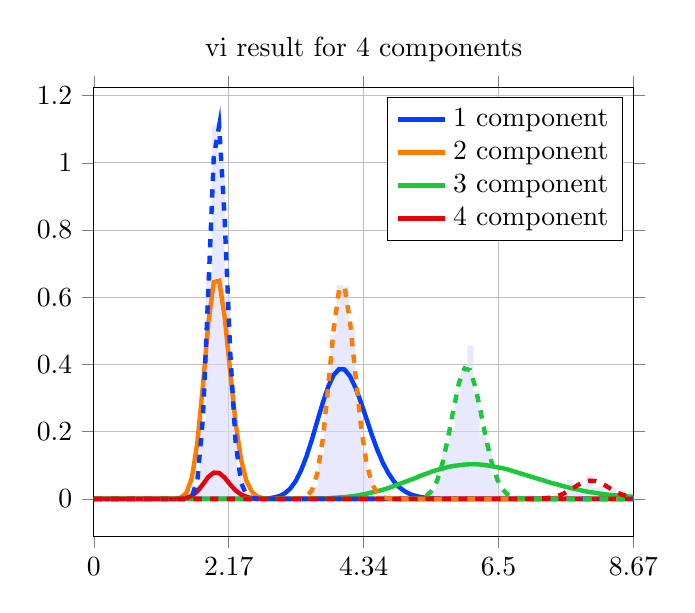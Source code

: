 \begin{tikzpicture}
\begin{axis}[title={vi result for 4 components}, yticklabel style={/pgf/number format/fixed,
            /pgf/number format/precision=3}, grid={major}, yminorgrids={true}, tick align={outside}, xtick={0.0,2.168,4.335,6.503,8.671}, xmin={0.0}, xmax={8.671}, scaled y ticks={false}]
    \addplot[ybar interval, fill={blue!15}, forget plot, opacity={0.6}, draw={none}, bar width={5.0e-6}]
        table[row sep={\\}]
        {
            \\
            1.5  0.012  \\
            1.6  0.04  \\
            1.7  0.22  \\
            1.8  0.676  \\
            1.9  1.112  \\
            2.0  1.0  \\
            2.1  0.604  \\
            2.2  0.26  \\
            2.3  0.068  \\
            2.4  0.016  \\
            2.5  0.0  \\
            2.6  0.0  \\
            2.7  0.0  \\
            2.8  0.0  \\
            2.9  0.0  \\
            3.0  0.0  \\
            3.1  0.0  \\
            3.2  0.0  \\
            3.3  0.0  \\
            3.4  0.004  \\
            3.5  0.036  \\
            3.6  0.132  \\
            3.7  0.304  \\
            3.8  0.488  \\
            3.9  0.636  \\
            4.0  0.632  \\
            4.1  0.504  \\
            4.2  0.292  \\
            4.3  0.144  \\
            4.4  0.06  \\
            4.5  0.02  \\
            4.6  0.012  \\
            4.7  0.004  \\
            4.8  0.0  \\
            4.9  0.0  \\
            5.0  0.0  \\
            5.1  0.004  \\
            5.2  0.004  \\
            5.3  0.0  \\
            5.4  0.028  \\
            5.5  0.06  \\
            5.6  0.144  \\
            5.7  0.196  \\
            5.8  0.32  \\
            5.9  0.384  \\
            6.0  0.456  \\
            6.1  0.32  \\
            6.2  0.192  \\
            6.3  0.16  \\
            6.4  0.056  \\
            6.5  0.028  \\
            6.6  0.02  \\
            6.7  0.0  \\
            6.8  0.0  \\
            6.9  0.0  \\
            7.0  0.0  \\
            7.1  0.0  \\
            7.2  0.0  \\
            7.3  0.004  \\
            7.4  0.012  \\
            7.5  0.008  \\
            7.6  0.056  \\
            7.7  0.02  \\
            7.8  0.028  \\
            7.9  0.068  \\
            8.0  0.032  \\
            8.1  0.036  \\
            8.2  0.02  \\
            8.3  0.032  \\
            8.4  0.012  \\
            8.5  0.016  \\
            8.6  0.008  \\
            8.7  0.0  \\
        }
        ;
    \addplot[style={{ultra thick}}, color={rgb,1:red,0.008;green,0.243;blue,1.0}]
        table[row sep={\\}]
        {
            \\
            0.0  0.0  \\
            0.088  1.27e-126  \\
            0.175  6.014e-97  \\
            0.263  5.42e-80  \\
            0.35  3.026e-68  \\
            0.438  2.366e-59  \\
            0.526  2.899e-52  \\
            0.613  2.017e-46  \\
            0.701  1.72e-41  \\
            0.788  2.951e-37  \\
            0.876  1.429e-33  \\
            0.963  2.488e-30  \\
            1.051  1.861e-27  \\
            1.139  6.846e-25  \\
            1.226  1.376e-22  \\
            1.314  1.644e-20  \\
            1.401  1.247e-18  \\
            1.489  6.354e-17  \\
            1.577  2.274e-15  \\
            1.664  5.943e-14  \\
            1.752  1.171e-12  \\
            1.839  1.788e-11  \\
            1.927  2.166e-10  \\
            2.014  2.127e-9  \\
            2.102  1.722e-8  \\
            2.19  1.168e-7  \\
            2.277  6.732e-7  \\
            2.365  3.337e-6  \\
            2.452  1.438e-5  \\
            2.54  5.444e-5  \\
            2.628  0.0  \\
            2.715  0.001  \\
            2.803  0.001  \\
            2.89  0.004  \\
            2.978  0.008  \\
            3.065  0.016  \\
            3.153  0.03  \\
            3.241  0.052  \\
            3.328  0.084  \\
            3.416  0.126  \\
            3.503  0.176  \\
            3.591  0.232  \\
            3.679  0.286  \\
            3.766  0.334  \\
            3.854  0.369  \\
            3.941  0.386  \\
            4.029  0.385  \\
            4.116  0.365  \\
            4.204  0.331  \\
            4.292  0.287  \\
            4.379  0.239  \\
            4.467  0.19  \\
            4.554  0.146  \\
            4.642  0.108  \\
            4.73  0.077  \\
            4.817  0.053  \\
            4.905  0.035  \\
            4.992  0.023  \\
            5.08  0.014  \\
            5.168  0.009  \\
            5.255  0.005  \\
            5.343  0.003  \\
            5.43  0.002  \\
            5.518  0.001  \\
            5.605  0.0  \\
            5.693  0.0  \\
            5.781  0.0  \\
            5.868  5.865e-5  \\
            5.956  2.817e-5  \\
            6.043  1.324e-5  \\
            6.131  6.088e-6  \\
            6.219  2.742e-6  \\
            6.306  1.211e-6  \\
            6.394  5.24e-7  \\
            6.481  2.225e-7  \\
            6.569  9.277e-8  \\
            6.656  3.798e-8  \\
            6.744  1.527e-8  \\
            6.832  6.039e-9  \\
            6.919  2.348e-9  \\
            7.007  8.982e-10  \\
            7.094  3.381e-10  \\
            7.182  1.253e-10  \\
            7.27  4.576e-11  \\
            7.357  1.646e-11  \\
            7.445  5.838e-12  \\
            7.532  2.041e-12  \\
            7.62  7.039e-13  \\
            7.707  2.395e-13  \\
            7.795  8.043e-14  \\
            7.883  2.666e-14  \\
            7.97  8.729e-15  \\
            8.058  2.823e-15  \\
            8.145  9.019e-16  \\
            8.233  2.848e-16  \\
            8.321  8.889e-17  \\
            8.408  2.744e-17  \\
            8.496  8.375e-18  \\
            8.583  2.529e-18  \\
            8.671  7.557e-19  \\
        }
        ;
    \addlegendentry {1 component}
    \addplot[style={{ultra thick}}, color={rgb,1:red,1.0;green,0.486;blue,0.0}]
        table[row sep={\\}]
        {
            \\
            0.0  0.0  \\
            0.088  2.46e-94  \\
            0.175  2.906e-66  \\
            0.263  1.223e-50  \\
            0.35  4.122e-40  \\
            0.438  2.239e-32  \\
            0.526  2.083e-26  \\
            0.613  1.17e-21  \\
            0.701  8.428e-18  \\
            0.788  1.264e-14  \\
            0.876  5.496e-12  \\
            0.963  8.782e-10  \\
            1.051  6.138e-8  \\
            1.139  2.142e-6  \\
            1.226  4.14e-5  \\
            1.314  0.0  \\
            1.401  0.004  \\
            1.489  0.018  \\
            1.577  0.064  \\
            1.664  0.169  \\
            1.752  0.336  \\
            1.839  0.522  \\
            1.927  0.645  \\
            2.014  0.649  \\
            2.102  0.541  \\
            2.19  0.38  \\
            2.277  0.227  \\
            2.365  0.117  \\
            2.452  0.053  \\
            2.54  0.021  \\
            2.628  0.007  \\
            2.715  0.002  \\
            2.803  0.001  \\
            2.89  0.0  \\
            2.978  3.969e-5  \\
            3.065  8.558e-6  \\
            3.153  1.701e-6  \\
            3.241  3.131e-7  \\
            3.328  5.358e-8  \\
            3.416  8.557e-9  \\
            3.503  1.28e-9  \\
            3.591  1.799e-10  \\
            3.679  2.383e-11  \\
            3.766  2.983e-12  \\
            3.854  3.539e-13  \\
            3.941  3.987e-14  \\
            4.029  4.276e-15  \\
            4.116  4.375e-16  \\
            4.204  4.279e-17  \\
            4.292  4.008e-18  \\
            4.379  3.602e-19  \\
            4.467  3.11e-20  \\
            4.554  2.584e-21  \\
            4.642  2.07e-22  \\
            4.73  1.6e-23  \\
            4.817  1.195e-24  \\
            4.905  8.64e-26  \\
            4.992  6.05e-27  \\
            5.08  4.109e-28  \\
            5.168  2.709e-29  \\
            5.255  1.735e-30  \\
            5.343  1.081e-31  \\
            5.43  6.561e-33  \\
            5.518  3.878e-34  \\
            5.605  2.236e-35  \\
            5.693  1.258e-36  \\
            5.781  6.914e-38  \\
            5.868  3.714e-39  \\
            5.956  1.951e-40  \\
            6.043  1.003e-41  \\
            6.131  5.05e-43  \\
            6.219  2.491e-44  \\
            6.306  1.205e-45  \\
            6.394  5.717e-47  \\
            6.481  2.662e-48  \\
            6.569  1.218e-49  \\
            6.656  5.47e-51  \\
            6.744  2.415e-52  \\
            6.832  1.049e-53  \\
            6.919  4.48e-55  \\
            7.007  1.883e-56  \\
            7.094  7.795e-58  \\
            7.182  3.178e-59  \\
            7.27  1.276e-60  \\
            7.357  5.053e-62  \\
            7.445  1.973e-63  \\
            7.532  7.595e-65  \\
            7.62  2.885e-66  \\
            7.707  1.081e-67  \\
            7.795  4.002e-69  \\
            7.883  1.463e-70  \\
            7.97  5.28e-72  \\
            8.058  1.883e-73  \\
            8.145  6.639e-75  \\
            8.233  2.313e-76  \\
            8.321  7.971e-78  \\
            8.408  2.716e-79  \\
            8.496  9.157e-81  \\
            8.583  3.055e-82  \\
            8.671  1.008e-83  \\
        }
        ;
    \addlegendentry {2 component}
    \addplot[style={{ultra thick}}, color={rgb,1:red,0.102;green,0.788;blue,0.22}]
        table[row sep={\\}]
        {
            \\
            0.0  0.0  \\
            0.088  3.164e-58  \\
            0.175  1.938e-46  \\
            0.263  1.198e-39  \\
            0.35  6.672e-35  \\
            0.438  2.813e-31  \\
            0.526  2.318e-28  \\
            0.613  6.193e-26  \\
            0.701  7.254e-24  \\
            0.788  4.526e-22  \\
            0.876  1.719e-20  \\
            0.963  4.366e-19  \\
            1.051  7.959e-18  \\
            1.139  1.098e-16  \\
            1.226  1.195e-15  \\
            1.314  1.06e-14  \\
            1.401  7.865e-14  \\
            1.489  4.992e-13  \\
            1.577  2.758e-12  \\
            1.664  1.347e-11  \\
            1.752  5.885e-11  \\
            1.839  2.327e-10  \\
            1.927  8.402e-10  \\
            2.014  2.793e-9  \\
            2.102  8.607e-9  \\
            2.19  2.474e-8  \\
            2.277  6.673e-8  \\
            2.365  1.696e-7  \\
            2.452  4.081e-7  \\
            2.54  9.329e-7  \\
            2.628  2.034e-6  \\
            2.715  4.241e-6  \\
            2.803  8.482e-6  \\
            2.89  1.632e-5  \\
            2.978  3.025e-5  \\
            3.065  5.418e-5  \\
            3.153  9.393e-5  \\
            3.241  0.0  \\
            3.328  0.0  \\
            3.416  0.0  \\
            3.503  0.001  \\
            3.591  0.001  \\
            3.679  0.001  \\
            3.766  0.002  \\
            3.854  0.003  \\
            3.941  0.004  \\
            4.029  0.005  \\
            4.116  0.007  \\
            4.204  0.009  \\
            4.292  0.012  \\
            4.379  0.015  \\
            4.467  0.019  \\
            4.554  0.023  \\
            4.642  0.027  \\
            4.73  0.032  \\
            4.817  0.038  \\
            4.905  0.044  \\
            4.992  0.05  \\
            5.08  0.056  \\
            5.168  0.062  \\
            5.255  0.069  \\
            5.343  0.075  \\
            5.43  0.081  \\
            5.518  0.086  \\
            5.605  0.09  \\
            5.693  0.095  \\
            5.781  0.098  \\
            5.868  0.1  \\
            5.956  0.102  \\
            6.043  0.103  \\
            6.131  0.103  \\
            6.219  0.102  \\
            6.306  0.1  \\
            6.394  0.097  \\
            6.481  0.094  \\
            6.569  0.091  \\
            6.656  0.087  \\
            6.744  0.082  \\
            6.832  0.077  \\
            6.919  0.072  \\
            7.007  0.067  \\
            7.094  0.062  \\
            7.182  0.057  \\
            7.27  0.052  \\
            7.357  0.047  \\
            7.445  0.043  \\
            7.532  0.038  \\
            7.62  0.034  \\
            7.707  0.03  \\
            7.795  0.027  \\
            7.883  0.023  \\
            7.97  0.02  \\
            8.058  0.018  \\
            8.145  0.015  \\
            8.233  0.013  \\
            8.321  0.011  \\
            8.408  0.01  \\
            8.496  0.008  \\
            8.583  0.007  \\
            8.671  0.006  \\
        }
        ;
    \addlegendentry {3 component}
    \addplot[style={{ultra thick}}, color={rgb,1:red,0.91;green,0.0;blue,0.043}]
        table[row sep={\\}]
        {
            \\
            0.0  0.0  \\
            0.088  2.413e-93  \\
            0.175  8.65e-66  \\
            0.263  1.855e-50  \\
            0.35  3.937e-40  \\
            0.438  1.513e-32  \\
            0.526  1.071e-26  \\
            0.613  4.822e-22  \\
            0.701  2.886e-18  \\
            0.788  3.701e-15  \\
            0.876  1.408e-12  \\
            0.963  2.003e-10  \\
            1.051  1.266e-8  \\
            1.139  4.044e-7  \\
            1.226  7.229e-6  \\
            1.314  7.836e-5  \\
            1.401  0.001  \\
            1.489  0.003  \\
            1.577  0.009  \\
            1.664  0.023  \\
            1.752  0.043  \\
            1.839  0.065  \\
            1.927  0.078  \\
            2.014  0.077  \\
            2.102  0.063  \\
            2.19  0.043  \\
            2.277  0.025  \\
            2.365  0.013  \\
            2.452  0.006  \\
            2.54  0.002  \\
            2.628  0.001  \\
            2.715  0.0  \\
            2.803  7.042e-5  \\
            2.89  1.814e-5  \\
            2.978  4.272e-6  \\
            3.065  9.244e-7  \\
            3.153  1.847e-7  \\
            3.241  3.421e-8  \\
            3.328  5.899e-9  \\
            3.416  9.505e-10  \\
            3.503  1.436e-10  \\
            3.591  2.042e-11  \\
            3.679  2.738e-12  \\
            3.766  3.473e-13  \\
            3.854  4.179e-14  \\
            3.941  4.781e-15  \\
            4.029  5.211e-16  \\
            4.116  5.423e-17  \\
            4.204  5.399e-18  \\
            4.292  5.152e-19  \\
            4.379  4.72e-20  \\
            4.467  4.158e-21  \\
            4.554  3.528e-22  \\
            4.642  2.886e-23  \\
            4.73  2.281e-24  \\
            4.817  1.743e-25  \\
            4.905  1.29e-26  \\
            4.992  9.248e-28  \\
            5.08  6.435e-29  \\
            5.168  4.349e-30  \\
            5.255  2.858e-31  \\
            5.343  1.828e-32  \\
            5.43  1.139e-33  \\
            5.518  6.915e-35  \\
            5.605  4.097e-36  \\
            5.693  2.37e-37  \\
            5.781  1.34e-38  \\
            5.868  7.406e-40  \\
            5.956  4.005e-41  \\
            6.043  2.12e-42  \\
            6.131  1.1e-43  \\
            6.219  5.592e-45  \\
            6.306  2.789e-46  \\
            6.394  1.365e-47  \\
            6.481  6.556e-49  \\
            6.569  3.094e-50  \\
            6.656  1.435e-51  \\
            6.744  6.544e-53  \\
            6.832  2.935e-54  \\
            6.919  1.296e-55  \\
            7.007  5.63e-57  \\
            7.094  2.409e-58  \\
            7.182  1.016e-59  \\
            7.27  4.22e-61  \\
            7.357  1.729e-62  \\
            7.445  6.985e-64  \\
            7.532  2.784e-65  \\
            7.62  1.095e-66  \\
            7.707  4.252e-68  \\
            7.795  1.63e-69  \\
            7.883  6.173e-71  \\
            7.97  2.31e-72  \\
            8.058  8.541e-74  \\
            8.145  3.122e-75  \\
            8.233  1.128e-76  \\
            8.321  4.032e-78  \\
            8.408  1.426e-79  \\
            8.496  4.988e-81  \\
            8.583  1.727e-82  \\
            8.671  5.918e-84  \\
        }
        ;
    \addlegendentry {4 component}
    \addplot[style={{ultra thick, dashed}}, color={rgb,1:red,0.008;green,0.243;blue,1.0}]
        table[row sep={\\}]
        {
            \\
            0.0  0.0  \\
            0.088  5.559e-188  \\
            0.175  7.017e-132  \\
            0.263  1.215e-100  \\
            0.35  1.392e-79  \\
            0.438  4.216e-64  \\
            0.526  3.786e-52  \\
            0.613  1.25e-42  \\
            0.701  6.815e-35  \\
            0.788  1.618e-28  \\
            0.876  3.244e-23  \\
            0.963  8.799e-19  \\
            1.051  4.577e-15  \\
            1.139  5.949e-12  \\
            1.226  2.374e-9  \\
            1.314  3.423e-7  \\
            1.401  2.034e-5  \\
            1.489  0.001  \\
            1.577  0.008  \\
            1.664  0.056  \\
            1.752  0.239  \\
            1.839  0.618  \\
            1.927  1.018  \\
            2.014  1.111  \\
            2.102  0.832  \\
            2.19  0.441  \\
            2.277  0.17  \\
            2.365  0.049  \\
            2.452  0.011  \\
            2.54  0.002  \\
            2.628  0.0  \\
            2.715  2.587e-5  \\
            2.803  2.254e-6  \\
            2.89  1.617e-7  \\
            2.978  9.658e-9  \\
            3.065  4.857e-10  \\
            3.153  2.076e-11  \\
            3.241  7.611e-13  \\
            3.328  2.412e-14  \\
            3.416  6.662e-16  \\
            3.503  1.614e-17  \\
            3.591  3.453e-19  \\
            3.679  6.562e-21  \\
            3.766  1.114e-22  \\
            3.854  1.698e-24  \\
            3.941  2.336e-26  \\
            4.029  2.912e-28  \\
            4.116  3.304e-30  \\
            4.204  3.426e-32  \\
            4.292  3.259e-34  \\
            4.379  2.853e-36  \\
            4.467  2.307e-38  \\
            4.554  1.727e-40  \\
            4.642  1.202e-42  \\
            4.73  7.791e-45  \\
            4.817  4.716e-47  \\
            4.905  2.674e-49  \\
            4.992  1.422e-51  \\
            5.08  7.117e-54  \\
            5.168  3.357e-56  \\
            5.255  1.495e-58  \\
            5.343  6.302e-61  \\
            5.43  2.518e-63  \\
            5.518  9.551e-66  \\
            5.605  3.446e-68  \\
            5.693  1.184e-70  \\
            5.781  3.884e-73  \\
            5.868  1.216e-75  \\
            5.956  3.645e-78  \\
            6.043  1.046e-80  \\
            6.131  2.88e-83  \\
            6.219  7.613e-86  \\
            6.306  1.934e-88  \\
            6.394  4.73e-91  \\
            6.481  1.114e-93  \\
            6.569  2.531e-96  \\
            6.656  5.549e-99  \\
            6.744  1.175e-101  \\
            6.832  2.408e-104  \\
            6.919  4.773e-107  \\
            7.007  9.165e-110  \\
            7.094  1.706e-112  \\
            7.182  3.081e-115  \\
            7.27  5.401e-118  \\
            7.357  9.199e-121  \\
            7.445  1.523e-123  \\
            7.532  2.454e-126  \\
            7.62  3.847e-129  \\
            7.707  5.877e-132  \\
            7.795  8.748e-135  \\
            7.883  1.27e-137  \\
            7.97  1.799e-140  \\
            8.058  2.488e-143  \\
            8.145  3.36e-146  \\
            8.233  4.435e-149  \\
            8.321  5.724e-152  \\
            8.408  7.226e-155  \\
            8.496  8.927e-158  \\
            8.583  1.08e-160  \\
            8.671  1.279e-163  \\
        }
        ;
    \addplot[style={{ultra thick, dashed}}, color={rgb,1:red,1.0;green,0.486;blue,0.0}]
        table[row sep={\\}]
        {
            \\
            0.0  0.0  \\
            0.088  0.0  \\
            0.175  0.0  \\
            0.263  1.962e-310  \\
            0.35  2.185e-264  \\
            0.438  1.595e-229  \\
            0.526  9.826e-202  \\
            0.613  7.95e-179  \\
            0.701  1.719e-159  \\
            0.788  6.942e-143  \\
            0.876  1.972e-128  \\
            0.963  1.016e-115  \\
            1.051  1.909e-104  \\
            1.139  2.223e-94  \\
            1.226  2.426e-85  \\
            1.314  3.44e-77  \\
            1.401  8.245e-70  \\
            1.489  4.147e-63  \\
            1.577  5.23e-57  \\
            1.664  1.922e-51  \\
            1.752  2.335e-46  \\
            1.839  1.045e-41  \\
            1.927  1.89e-37  \\
            2.014  1.497e-33  \\
            2.102  5.578e-30  \\
            2.19  1.039e-26  \\
            2.277  1.021e-23  \\
            2.365  5.559e-21  \\
            2.452  1.75e-18  \\
            2.54  3.312e-16  \\
            2.628  3.899e-14  \\
            2.715  2.945e-12  \\
            2.803  1.468e-10  \\
            2.89  4.958e-9  \\
            2.978  1.16e-7  \\
            3.065  1.923e-6  \\
            3.153  2.3e-5  \\
            3.241  0.0  \\
            3.328  0.001  \\
            3.416  0.007  \\
            3.503  0.025  \\
            3.591  0.076  \\
            3.679  0.178  \\
            3.766  0.335  \\
            3.854  0.506  \\
            3.941  0.623  \\
            4.029  0.63  \\
            4.116  0.528  \\
            4.204  0.369  \\
            4.292  0.217  \\
            4.379  0.108  \\
            4.467  0.046  \\
            4.554  0.017  \\
            4.642  0.005  \\
            4.73  0.001  \\
            4.817  0.0  \\
            4.905  7.057e-5  \\
            4.992  1.294e-5  \\
            5.08  2.098e-6  \\
            5.168  3.021e-7  \\
            5.255  3.88e-8  \\
            5.343  4.46e-9  \\
            5.43  4.605e-10  \\
            5.518  4.286e-11  \\
            5.605  3.608e-12  \\
            5.693  2.755e-13  \\
            5.781  1.914e-14  \\
            5.868  1.213e-15  \\
            5.956  7.037e-17  \\
            6.043  3.744e-18  \\
            6.131  1.832e-19  \\
            6.219  8.263e-21  \\
            6.306  3.443e-22  \\
            6.394  1.328e-23  \\
            6.481  4.755e-25  \\
            6.569  1.583e-26  \\
            6.656  4.907e-28  \\
            6.744  1.42e-29  \\
            6.832  3.841e-31  \\
            6.919  9.73e-33  \\
            7.007  2.312e-34  \\
            7.094  5.163e-36  \\
            7.182  1.085e-37  \\
            7.27  2.148e-39  \\
            7.357  4.013e-41  \\
            7.445  7.086e-43  \\
            7.532  1.184e-44  \\
            7.62  1.875e-46  \\
            7.707  2.816e-48  \\
            7.795  4.016e-50  \\
            7.883  5.447e-52  \\
            7.97  7.034e-54  \\
            8.058  8.654e-56  \\
            8.145  1.016e-57  \\
            8.233  1.139e-59  \\
            8.321  1.22e-61  \\
            8.408  1.25e-63  \\
            8.496  1.227e-65  \\
            8.583  1.155e-67  \\
            8.671  1.042e-69  \\
        }
        ;
    \addplot[style={{ultra thick, dashed}}, color={rgb,1:red,0.102;green,0.788;blue,0.22}]
        table[row sep={\\}]
        {
            \\
            0.0  0.0  \\
            0.088  0.0  \\
            0.175  0.0  \\
            0.263  0.0  \\
            0.35  0.0  \\
            0.438  0.0  \\
            0.526  0.0  \\
            0.613  0.0  \\
            0.701  0.0  \\
            0.788  8.507e-303  \\
            0.876  3.426e-279  \\
            0.963  3.351e-258  \\
            1.051  2.274e-239  \\
            1.139  2.374e-222  \\
            1.226  7.086e-207  \\
            1.314  9.876e-193  \\
            1.401  9.55e-180  \\
            1.489  8.857e-168  \\
            1.577  1.03e-156  \\
            1.664  1.88e-146  \\
            1.752  6.517e-137  \\
            1.839  5.043e-128  \\
            1.927  1.002e-119  \\
            2.014  5.764e-112  \\
            2.102  1.068e-104  \\
            2.19  6.987e-98  \\
            2.277  1.752e-91  \\
            2.365  1.81e-85  \\
            2.452  8.214e-80  \\
            2.54  1.736e-74  \\
            2.628  1.799e-69  \\
            2.715  9.578e-65  \\
            2.803  2.733e-60  \\
            2.89  4.344e-56  \\
            2.978  3.983e-52  \\
            3.065  2.174e-48  \\
            3.153  7.277e-45  \\
            3.241  1.534e-41  \\
            3.328  2.087e-38  \\
            3.416  1.876e-35  \\
            3.503  1.137e-32  \\
            3.591  4.736e-30  \\
            3.679  1.382e-27  \\
            3.766  2.871e-25  \\
            3.854  4.313e-23  \\
            3.941  4.755e-21  \\
            4.029  3.9e-19  \\
            4.116  2.409e-17  \\
            4.204  1.135e-15  \\
            4.292  4.123e-14  \\
            4.379  1.167e-12  \\
            4.467  2.599e-11  \\
            4.554  4.597e-10  \\
            4.642  6.515e-9  \\
            4.73  7.461e-8  \\
            4.817  6.957e-7  \\
            4.905  5.321e-6  \\
            4.992  3.362e-5  \\
            5.08  0.0  \\
            5.168  0.001  \\
            5.255  0.003  \\
            5.343  0.009  \\
            5.43  0.024  \\
            5.518  0.055  \\
            5.605  0.108  \\
            5.693  0.183  \\
            5.781  0.269  \\
            5.868  0.346  \\
            5.956  0.388  \\
            6.043  0.383  \\
            6.131  0.333  \\
            6.219  0.256  \\
            6.306  0.175  \\
            6.394  0.107  \\
            6.481  0.058  \\
            6.569  0.028  \\
            6.656  0.012  \\
            6.744  0.005  \\
            6.832  0.002  \\
            6.919  0.001  \\
            7.007  0.0  \\
            7.094  4.464e-5  \\
            7.182  1.091e-5  \\
            7.27  2.44e-6  \\
            7.357  5.002e-7  \\
            7.445  9.419e-8  \\
            7.532  1.633e-8  \\
            7.62  2.61e-9  \\
            7.707  3.854e-10  \\
            7.795  5.268e-11  \\
            7.883  6.676e-12  \\
            7.97  7.857e-13  \\
            8.058  8.602e-14  \\
            8.145  8.774e-15  \\
            8.233  8.351e-16  \\
            8.321  7.427e-17  \\
            8.408  6.182e-18  \\
            8.496  4.821e-19  \\
            8.583  3.528e-20  \\
            8.671  2.426e-21  \\
        }
        ;
    \addplot[style={{ultra thick, dashed}}, color={rgb,1:red,0.91;green,0.0;blue,0.043}]
        table[row sep={\\}]
        {
            \\
            0.0  0.0  \\
            0.088  0.0  \\
            0.175  0.0  \\
            0.263  0.0  \\
            0.35  0.0  \\
            0.438  0.0  \\
            0.526  0.0  \\
            0.613  0.0  \\
            0.701  0.0  \\
            0.788  0.0  \\
            0.876  0.0  \\
            0.963  0.0  \\
            1.051  0.0  \\
            1.139  0.0  \\
            1.226  0.0  \\
            1.314  0.0  \\
            1.401  6.864e-320  \\
            1.489  1.174e-302  \\
            1.577  1.259e-286  \\
            1.664  1.142e-271  \\
            1.752  1.129e-257  \\
            1.839  1.51e-244  \\
            1.927  3.295e-232  \\
            2.014  1.377e-220  \\
            2.102  1.269e-209  \\
            2.19  2.916e-199  \\
            2.277  1.865e-189  \\
            2.365  3.655e-180  \\
            2.452  2.392e-171  \\
            2.54  5.645e-163  \\
            2.628  5.15e-155  \\
            2.715  1.933e-147  \\
            2.803  3.157e-140  \\
            2.89  2.362e-133  \\
            2.978  8.482e-127  \\
            3.065  1.526e-120  \\
            3.153  1.429e-114  \\
            3.241  7.223e-109  \\
            3.328  2.036e-103  \\
            3.416  3.301e-98  \\
            3.503  3.164e-93  \\
            3.591  1.84e-88  \\
            3.679  6.651e-84  \\
            3.766  1.528e-79  \\
            3.854  2.28e-75  \\
            3.941  2.25e-71  \\
            4.029  1.497e-67  \\
            4.116  6.824e-64  \\
            4.204  2.167e-60  \\
            4.292  4.864e-57  \\
            4.379  7.827e-54  \\
            4.467  9.149e-51  \\
            4.554  7.865e-48  \\
            4.642  5.031e-45  \\
            4.73  2.422e-42  \\
            4.817  8.861e-40  \\
            4.905  2.49e-37  \\
            4.992  5.422e-35  \\
            5.08  9.234e-33  \\
            5.168  1.24e-30  \\
            5.255  1.323e-28  \\
            5.343  1.131e-26  \\
            5.43  7.803e-25  \\
            5.518  4.372e-23  \\
            5.605  2.003e-21  \\
            5.693  7.547e-20  \\
            5.781  2.354e-18  \\
            5.868  6.113e-17  \\
            5.956  1.328e-15  \\
            6.043  2.429e-14  \\
            6.131  3.754e-13  \\
            6.219  4.93e-12  \\
            6.306  5.525e-11  \\
            6.394  5.307e-10  \\
            6.481  4.388e-9  \\
            6.569  3.135e-8  \\
            6.656  1.944e-7  \\
            6.744  1.049e-6  \\
            6.832  4.95e-6  \\
            6.919  2.048e-5  \\
            7.007  7.454e-5  \\
            7.094  0.0  \\
            7.182  0.001  \\
            7.27  0.002  \\
            7.357  0.004  \\
            7.445  0.008  \\
            7.532  0.014  \\
            7.62  0.023  \\
            7.707  0.033  \\
            7.795  0.043  \\
            7.883  0.051  \\
            7.97  0.054  \\
            8.058  0.053  \\
            8.145  0.047  \\
            8.233  0.038  \\
            8.321  0.028  \\
            8.408  0.019  \\
            8.496  0.012  \\
            8.583  0.007  \\
            8.671  0.004  \\
        }
        ;
\end{axis}
\end{tikzpicture}
